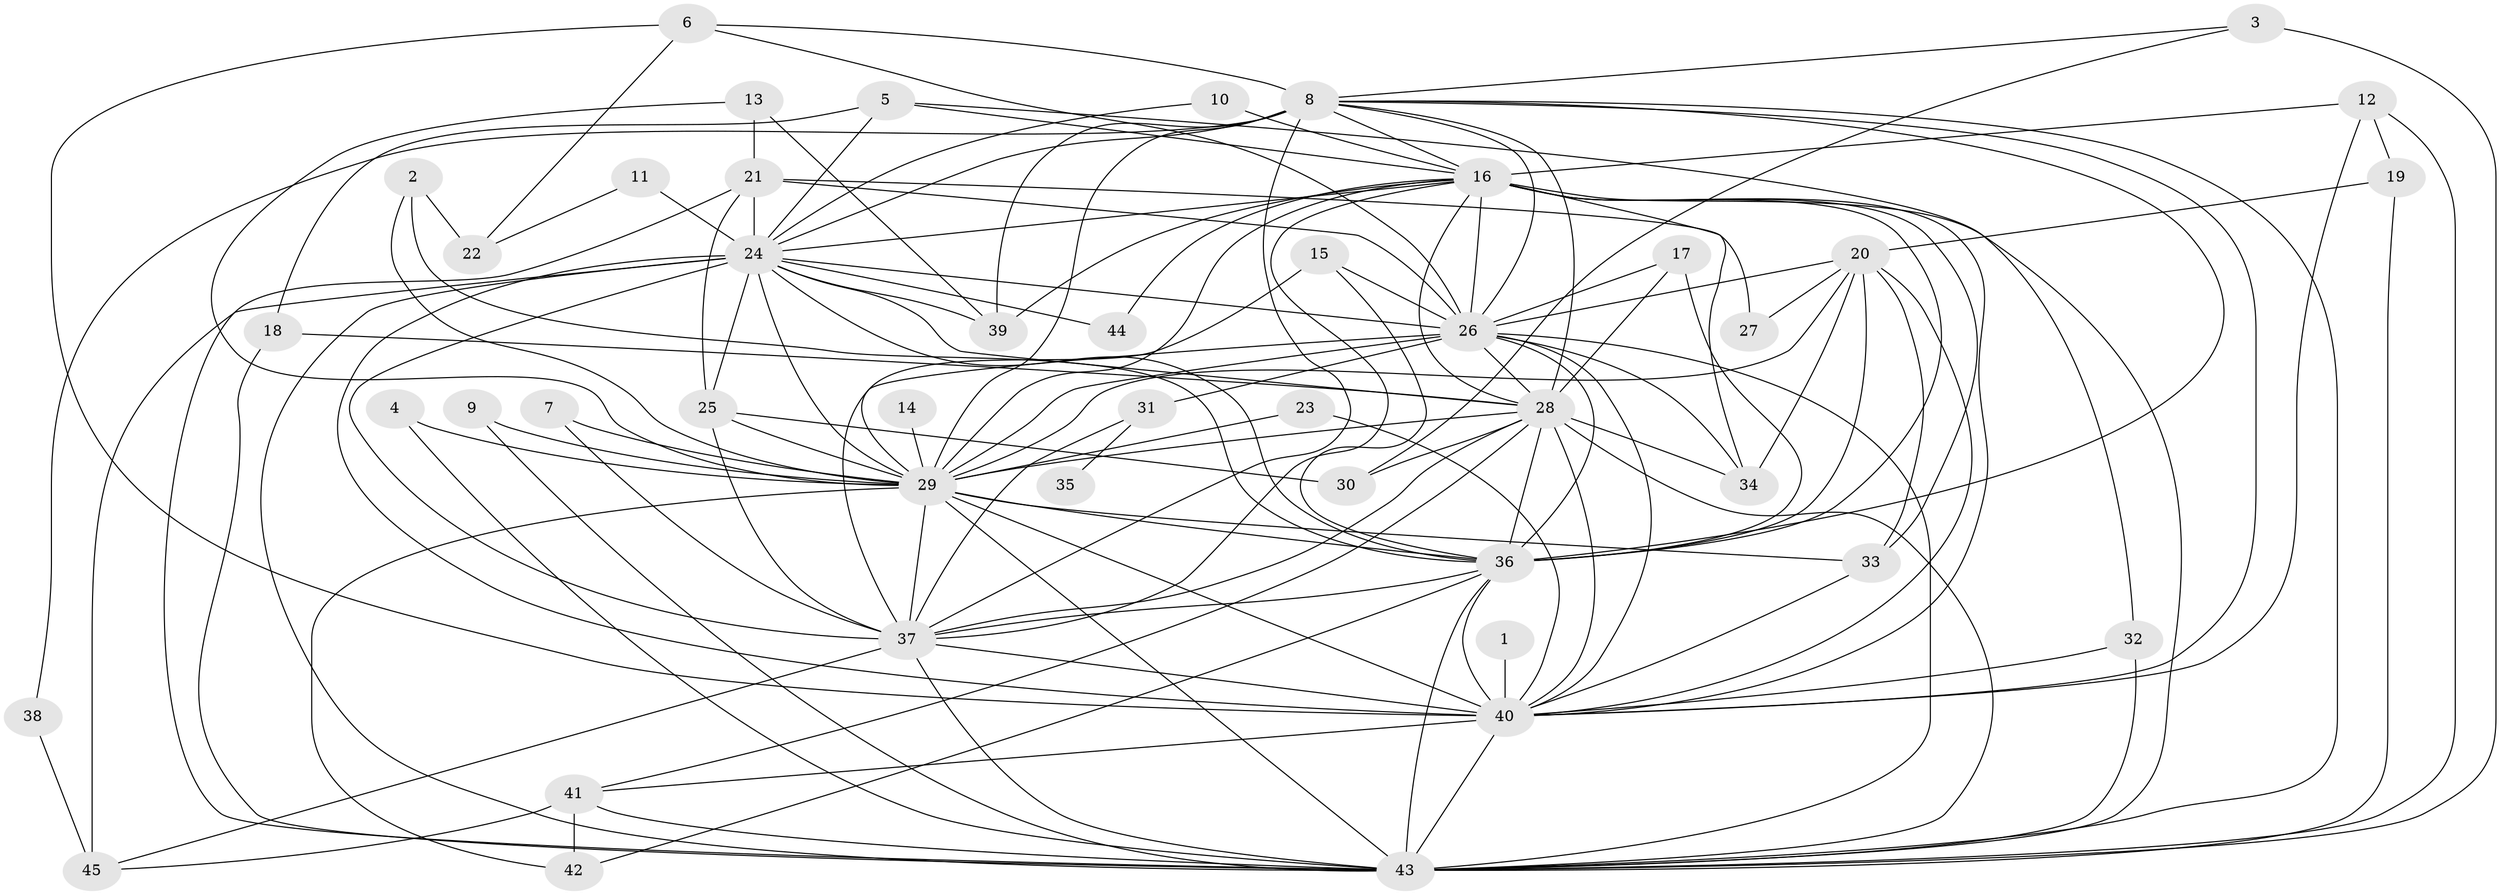 // original degree distribution, {15: 0.011235955056179775, 16: 0.011235955056179775, 19: 0.033707865168539325, 22: 0.011235955056179775, 20: 0.02247191011235955, 23: 0.02247191011235955, 6: 0.011235955056179775, 2: 0.550561797752809, 3: 0.19101123595505617, 4: 0.0898876404494382, 8: 0.011235955056179775, 5: 0.033707865168539325}
// Generated by graph-tools (version 1.1) at 2025/01/03/09/25 03:01:32]
// undirected, 45 vertices, 134 edges
graph export_dot {
graph [start="1"]
  node [color=gray90,style=filled];
  1;
  2;
  3;
  4;
  5;
  6;
  7;
  8;
  9;
  10;
  11;
  12;
  13;
  14;
  15;
  16;
  17;
  18;
  19;
  20;
  21;
  22;
  23;
  24;
  25;
  26;
  27;
  28;
  29;
  30;
  31;
  32;
  33;
  34;
  35;
  36;
  37;
  38;
  39;
  40;
  41;
  42;
  43;
  44;
  45;
  1 -- 40 [weight=1.0];
  2 -- 22 [weight=1.0];
  2 -- 29 [weight=1.0];
  2 -- 36 [weight=1.0];
  3 -- 8 [weight=1.0];
  3 -- 30 [weight=1.0];
  3 -- 43 [weight=1.0];
  4 -- 29 [weight=1.0];
  4 -- 43 [weight=1.0];
  5 -- 16 [weight=1.0];
  5 -- 18 [weight=1.0];
  5 -- 24 [weight=1.0];
  5 -- 32 [weight=1.0];
  6 -- 8 [weight=1.0];
  6 -- 22 [weight=1.0];
  6 -- 26 [weight=1.0];
  6 -- 40 [weight=1.0];
  7 -- 29 [weight=1.0];
  7 -- 37 [weight=1.0];
  8 -- 16 [weight=1.0];
  8 -- 24 [weight=1.0];
  8 -- 26 [weight=1.0];
  8 -- 28 [weight=1.0];
  8 -- 29 [weight=1.0];
  8 -- 36 [weight=2.0];
  8 -- 37 [weight=3.0];
  8 -- 38 [weight=1.0];
  8 -- 39 [weight=1.0];
  8 -- 40 [weight=1.0];
  8 -- 43 [weight=1.0];
  9 -- 29 [weight=1.0];
  9 -- 43 [weight=1.0];
  10 -- 16 [weight=1.0];
  10 -- 24 [weight=1.0];
  11 -- 22 [weight=1.0];
  11 -- 24 [weight=1.0];
  12 -- 16 [weight=1.0];
  12 -- 19 [weight=1.0];
  12 -- 40 [weight=1.0];
  12 -- 43 [weight=1.0];
  13 -- 21 [weight=1.0];
  13 -- 29 [weight=1.0];
  13 -- 39 [weight=1.0];
  14 -- 29 [weight=1.0];
  15 -- 26 [weight=1.0];
  15 -- 29 [weight=1.0];
  15 -- 36 [weight=1.0];
  16 -- 24 [weight=1.0];
  16 -- 26 [weight=1.0];
  16 -- 28 [weight=1.0];
  16 -- 29 [weight=1.0];
  16 -- 33 [weight=2.0];
  16 -- 34 [weight=1.0];
  16 -- 36 [weight=3.0];
  16 -- 37 [weight=1.0];
  16 -- 39 [weight=1.0];
  16 -- 40 [weight=1.0];
  16 -- 43 [weight=1.0];
  16 -- 44 [weight=1.0];
  17 -- 26 [weight=1.0];
  17 -- 28 [weight=1.0];
  17 -- 36 [weight=1.0];
  18 -- 28 [weight=1.0];
  18 -- 43 [weight=1.0];
  19 -- 20 [weight=1.0];
  19 -- 43 [weight=1.0];
  20 -- 26 [weight=1.0];
  20 -- 27 [weight=1.0];
  20 -- 29 [weight=1.0];
  20 -- 33 [weight=1.0];
  20 -- 34 [weight=1.0];
  20 -- 36 [weight=1.0];
  20 -- 40 [weight=1.0];
  21 -- 24 [weight=1.0];
  21 -- 25 [weight=1.0];
  21 -- 26 [weight=1.0];
  21 -- 27 [weight=1.0];
  21 -- 43 [weight=1.0];
  23 -- 29 [weight=1.0];
  23 -- 40 [weight=1.0];
  24 -- 25 [weight=1.0];
  24 -- 26 [weight=1.0];
  24 -- 28 [weight=2.0];
  24 -- 29 [weight=1.0];
  24 -- 36 [weight=1.0];
  24 -- 37 [weight=2.0];
  24 -- 39 [weight=1.0];
  24 -- 40 [weight=2.0];
  24 -- 43 [weight=2.0];
  24 -- 44 [weight=1.0];
  24 -- 45 [weight=2.0];
  25 -- 29 [weight=1.0];
  25 -- 30 [weight=1.0];
  25 -- 37 [weight=1.0];
  26 -- 28 [weight=2.0];
  26 -- 29 [weight=1.0];
  26 -- 31 [weight=2.0];
  26 -- 34 [weight=1.0];
  26 -- 36 [weight=2.0];
  26 -- 37 [weight=4.0];
  26 -- 40 [weight=1.0];
  26 -- 43 [weight=1.0];
  28 -- 29 [weight=1.0];
  28 -- 30 [weight=1.0];
  28 -- 34 [weight=1.0];
  28 -- 36 [weight=1.0];
  28 -- 37 [weight=1.0];
  28 -- 40 [weight=1.0];
  28 -- 41 [weight=1.0];
  28 -- 43 [weight=1.0];
  29 -- 33 [weight=1.0];
  29 -- 36 [weight=2.0];
  29 -- 37 [weight=1.0];
  29 -- 40 [weight=1.0];
  29 -- 42 [weight=1.0];
  29 -- 43 [weight=1.0];
  31 -- 35 [weight=1.0];
  31 -- 37 [weight=1.0];
  32 -- 40 [weight=1.0];
  32 -- 43 [weight=1.0];
  33 -- 40 [weight=1.0];
  36 -- 37 [weight=1.0];
  36 -- 40 [weight=1.0];
  36 -- 42 [weight=1.0];
  36 -- 43 [weight=1.0];
  37 -- 40 [weight=2.0];
  37 -- 43 [weight=1.0];
  37 -- 45 [weight=1.0];
  38 -- 45 [weight=1.0];
  40 -- 41 [weight=1.0];
  40 -- 43 [weight=1.0];
  41 -- 42 [weight=1.0];
  41 -- 43 [weight=1.0];
  41 -- 45 [weight=1.0];
}
